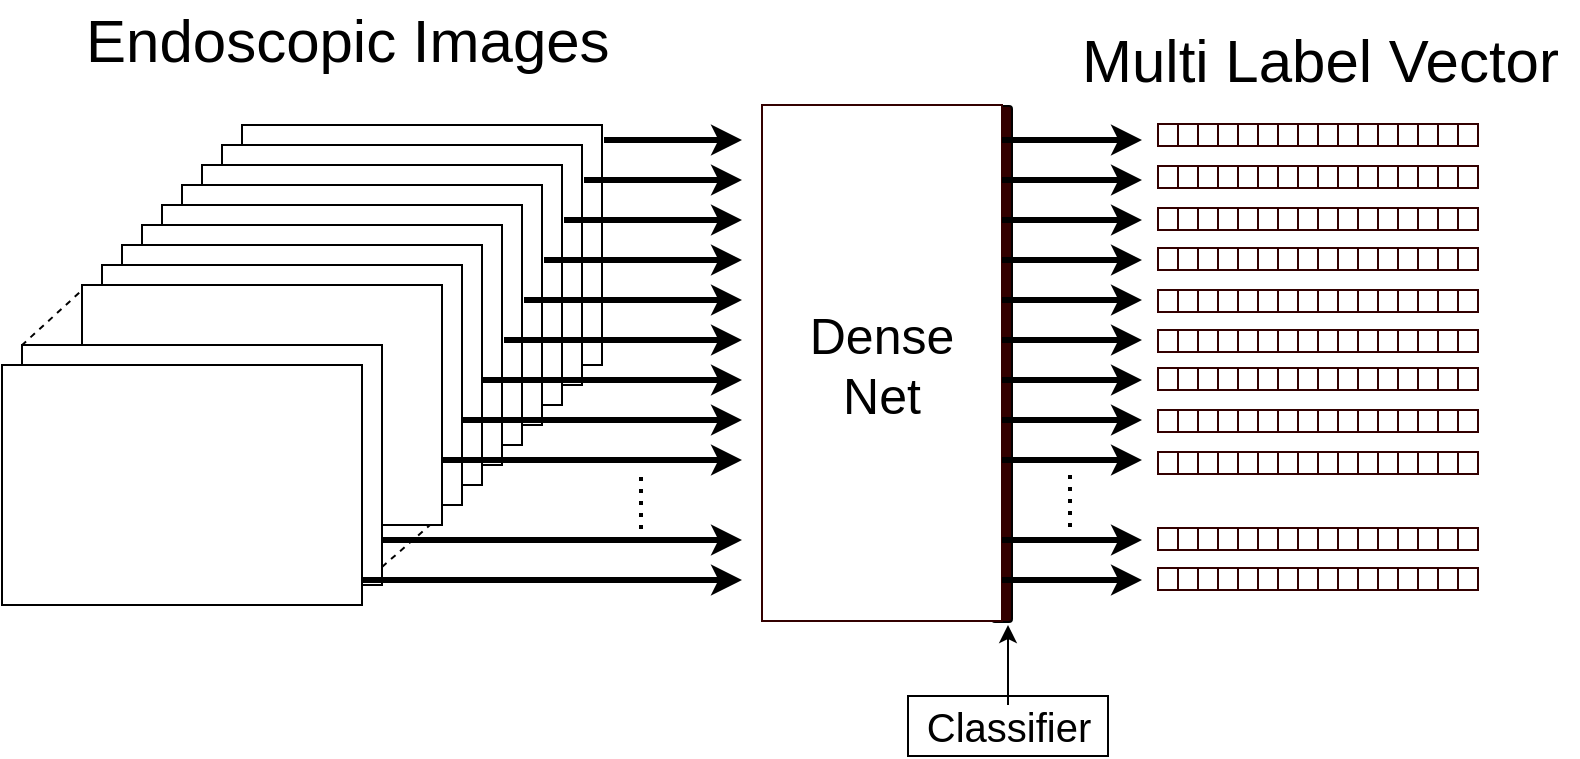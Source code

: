 <mxfile version="12.4.1" type="device" pages="1"><diagram id="z2CQPgokboSDMh4d6PFP" name="Page-1"><mxGraphModel dx="973" dy="1225" grid="1" gridSize="10" guides="1" tooltips="1" connect="1" arrows="1" fold="1" page="1" pageScale="1" pageWidth="827" pageHeight="1169" math="0" shadow="0"><root><mxCell id="0"/><mxCell id="1" parent="0"/><mxCell id="XhvfSutfM1ENtSiAhlLO-3" value="" style="rounded=0;whiteSpace=wrap;html=1;" vertex="1" parent="1"><mxGeometry x="200" y="112.5" width="180" height="120" as="geometry"/></mxCell><mxCell id="XhvfSutfM1ENtSiAhlLO-4" value="" style="rounded=0;whiteSpace=wrap;html=1;" vertex="1" parent="1"><mxGeometry x="190" y="122.5" width="180" height="120" as="geometry"/></mxCell><mxCell id="XhvfSutfM1ENtSiAhlLO-5" value="" style="endArrow=none;dashed=1;html=1;exitX=0.996;exitY=0.003;exitDx=0;exitDy=0;exitPerimeter=0;" edge="1" parent="1" source="XhvfSutfM1ENtSiAhlLO-15"><mxGeometry width="50" height="50" relative="1" as="geometry"><mxPoint x="280" y="315.5" as="sourcePoint"/><mxPoint x="300" y="192.5" as="targetPoint"/></mxGeometry></mxCell><mxCell id="XhvfSutfM1ENtSiAhlLO-6" value="" style="rounded=0;whiteSpace=wrap;html=1;" vertex="1" parent="1"><mxGeometry x="180" y="132.5" width="180" height="120" as="geometry"/></mxCell><mxCell id="XhvfSutfM1ENtSiAhlLO-7" value="" style="rounded=0;whiteSpace=wrap;html=1;" vertex="1" parent="1"><mxGeometry x="170" y="142.5" width="180" height="120" as="geometry"/></mxCell><mxCell id="XhvfSutfM1ENtSiAhlLO-8" value="" style="rounded=0;whiteSpace=wrap;html=1;" vertex="1" parent="1"><mxGeometry x="160" y="152.5" width="180" height="120" as="geometry"/></mxCell><mxCell id="XhvfSutfM1ENtSiAhlLO-9" value="" style="rounded=0;whiteSpace=wrap;html=1;" vertex="1" parent="1"><mxGeometry x="150" y="162.5" width="180" height="120" as="geometry"/></mxCell><mxCell id="XhvfSutfM1ENtSiAhlLO-10" value="" style="rounded=0;whiteSpace=wrap;html=1;" vertex="1" parent="1"><mxGeometry x="140" y="172.5" width="180" height="120" as="geometry"/></mxCell><mxCell id="XhvfSutfM1ENtSiAhlLO-11" value="" style="rounded=0;whiteSpace=wrap;html=1;" vertex="1" parent="1"><mxGeometry x="130" y="182.5" width="180" height="120" as="geometry"/></mxCell><mxCell id="XhvfSutfM1ENtSiAhlLO-12" value="" style="rounded=0;whiteSpace=wrap;html=1;" vertex="1" parent="1"><mxGeometry x="120" y="192.5" width="180" height="120" as="geometry"/></mxCell><mxCell id="XhvfSutfM1ENtSiAhlLO-13" value="" style="endArrow=none;dashed=1;html=1;exitX=0.977;exitY=0.936;exitDx=0;exitDy=0;exitPerimeter=0;" edge="1" parent="1"><mxGeometry width="50" height="50" relative="1" as="geometry"><mxPoint x="270" y="333.5" as="sourcePoint"/><mxPoint x="294" y="312.5" as="targetPoint"/></mxGeometry></mxCell><mxCell id="XhvfSutfM1ENtSiAhlLO-14" value="" style="endArrow=none;dashed=1;html=1;exitX=-0.001;exitY=0.002;exitDx=0;exitDy=0;exitPerimeter=0;entryX=0.002;entryY=0.019;entryDx=0;entryDy=0;entryPerimeter=0;" edge="1" parent="1" source="XhvfSutfM1ENtSiAhlLO-15" target="XhvfSutfM1ENtSiAhlLO-12"><mxGeometry width="50" height="50" relative="1" as="geometry"><mxPoint x="279" y="232.5" as="sourcePoint"/><mxPoint x="310" y="202.5" as="targetPoint"/></mxGeometry></mxCell><mxCell id="XhvfSutfM1ENtSiAhlLO-15" value="" style="rounded=0;whiteSpace=wrap;html=1;" vertex="1" parent="1"><mxGeometry x="90" y="222.5" width="180" height="120" as="geometry"/></mxCell><mxCell id="XhvfSutfM1ENtSiAhlLO-16" value="" style="rounded=0;whiteSpace=wrap;html=1;" vertex="1" parent="1"><mxGeometry x="80" y="232.5" width="180" height="120" as="geometry"/></mxCell><mxCell id="XhvfSutfM1ENtSiAhlLO-17" value="&lt;font style=&quot;font-size: 30px&quot;&gt;Endoscopic Images&lt;/font&gt;" style="text;html=1;resizable=0;points=[];autosize=1;align=left;verticalAlign=top;spacingTop=-4;" vertex="1" parent="1"><mxGeometry x="120" y="50" width="280" height="20" as="geometry"/></mxCell><mxCell id="XhvfSutfM1ENtSiAhlLO-20" value="" style="rounded=1;whiteSpace=wrap;html=1;fillColor=#330000;" vertex="1" parent="1"><mxGeometry x="575" y="103" width="10" height="258" as="geometry"/></mxCell><mxCell id="XhvfSutfM1ENtSiAhlLO-21" value="&lt;font style=&quot;font-size: 20px&quot;&gt;Classifier&lt;/font&gt;" style="text;html=1;align=center;verticalAlign=middle;resizable=0;points=[];;autosize=1;strokeColor=#000000;" vertex="1" parent="1"><mxGeometry x="533" y="398" width="100" height="30" as="geometry"/></mxCell><mxCell id="XhvfSutfM1ENtSiAhlLO-22" value="" style="endArrow=classic;html=1;" edge="1" parent="1"><mxGeometry width="50" height="50" relative="1" as="geometry"><mxPoint x="583" y="402.5" as="sourcePoint"/><mxPoint x="583" y="362.5" as="targetPoint"/></mxGeometry></mxCell><mxCell id="XhvfSutfM1ENtSiAhlLO-23" value="" style="endArrow=classic;html=1;strokeWidth=3;" edge="1" parent="1"><mxGeometry width="50" height="50" relative="1" as="geometry"><mxPoint x="260" y="340" as="sourcePoint"/><mxPoint x="450" y="340" as="targetPoint"/></mxGeometry></mxCell><mxCell id="XhvfSutfM1ENtSiAhlLO-24" value="" style="endArrow=classic;html=1;strokeWidth=3;" edge="1" parent="1"><mxGeometry width="50" height="50" relative="1" as="geometry"><mxPoint x="270" y="320" as="sourcePoint"/><mxPoint x="450" y="320" as="targetPoint"/></mxGeometry></mxCell><mxCell id="XhvfSutfM1ENtSiAhlLO-25" value="" style="endArrow=classic;html=1;strokeWidth=3;" edge="1" parent="1"><mxGeometry width="50" height="50" relative="1" as="geometry"><mxPoint x="300" y="280" as="sourcePoint"/><mxPoint x="450" y="280" as="targetPoint"/></mxGeometry></mxCell><mxCell id="XhvfSutfM1ENtSiAhlLO-26" value="" style="endArrow=classic;html=1;strokeWidth=3;" edge="1" parent="1"><mxGeometry width="50" height="50" relative="1" as="geometry"><mxPoint x="310" y="260" as="sourcePoint"/><mxPoint x="450" y="260" as="targetPoint"/></mxGeometry></mxCell><mxCell id="XhvfSutfM1ENtSiAhlLO-27" value="" style="endArrow=classic;html=1;strokeWidth=3;" edge="1" parent="1"><mxGeometry width="50" height="50" relative="1" as="geometry"><mxPoint x="320" y="240" as="sourcePoint"/><mxPoint x="450" y="240" as="targetPoint"/></mxGeometry></mxCell><mxCell id="XhvfSutfM1ENtSiAhlLO-29" value="" style="endArrow=classic;html=1;strokeWidth=3;" edge="1" parent="1"><mxGeometry width="50" height="50" relative="1" as="geometry"><mxPoint x="331" y="220" as="sourcePoint"/><mxPoint x="450" y="220" as="targetPoint"/></mxGeometry></mxCell><mxCell id="XhvfSutfM1ENtSiAhlLO-31" value="&lt;font style=&quot;font-size: 25px&quot;&gt;Dense&lt;br&gt;Net&lt;/font&gt;" style="rounded=0;whiteSpace=wrap;html=1;strokeColor=#330000;fillColor=#FFFFFF;" vertex="1" parent="1"><mxGeometry x="460" y="102.5" width="120" height="258" as="geometry"/></mxCell><mxCell id="XhvfSutfM1ENtSiAhlLO-32" value="" style="endArrow=classic;html=1;strokeWidth=3;" edge="1" parent="1"><mxGeometry width="50" height="50" relative="1" as="geometry"><mxPoint x="341" y="200" as="sourcePoint"/><mxPoint x="450" y="200" as="targetPoint"/></mxGeometry></mxCell><mxCell id="XhvfSutfM1ENtSiAhlLO-33" value="" style="endArrow=classic;html=1;strokeWidth=3;" edge="1" parent="1"><mxGeometry width="50" height="50" relative="1" as="geometry"><mxPoint x="351" y="180" as="sourcePoint"/><mxPoint x="450" y="180" as="targetPoint"/></mxGeometry></mxCell><mxCell id="XhvfSutfM1ENtSiAhlLO-34" value="" style="endArrow=classic;html=1;strokeWidth=3;" edge="1" parent="1"><mxGeometry width="50" height="50" relative="1" as="geometry"><mxPoint x="361" y="160" as="sourcePoint"/><mxPoint x="450" y="160" as="targetPoint"/></mxGeometry></mxCell><mxCell id="XhvfSutfM1ENtSiAhlLO-37" value="" style="endArrow=classic;html=1;strokeWidth=3;" edge="1" parent="1"><mxGeometry width="50" height="50" relative="1" as="geometry"><mxPoint x="381" y="120" as="sourcePoint"/><mxPoint x="450" y="120" as="targetPoint"/></mxGeometry></mxCell><mxCell id="XhvfSutfM1ENtSiAhlLO-38" value="" style="endArrow=classic;html=1;strokeWidth=3;" edge="1" parent="1"><mxGeometry width="50" height="50" relative="1" as="geometry"><mxPoint x="580" y="120" as="sourcePoint"/><mxPoint x="650" y="120" as="targetPoint"/></mxGeometry></mxCell><mxCell id="XhvfSutfM1ENtSiAhlLO-39" value="" style="endArrow=classic;html=1;strokeWidth=3;" edge="1" parent="1"><mxGeometry width="50" height="50" relative="1" as="geometry"><mxPoint x="580" y="140" as="sourcePoint"/><mxPoint x="650" y="140" as="targetPoint"/></mxGeometry></mxCell><mxCell id="XhvfSutfM1ENtSiAhlLO-40" value="" style="endArrow=classic;html=1;strokeWidth=3;" edge="1" parent="1"><mxGeometry width="50" height="50" relative="1" as="geometry"><mxPoint x="580" y="160" as="sourcePoint"/><mxPoint x="650" y="160" as="targetPoint"/></mxGeometry></mxCell><mxCell id="XhvfSutfM1ENtSiAhlLO-41" value="" style="endArrow=classic;html=1;strokeWidth=3;" edge="1" parent="1"><mxGeometry width="50" height="50" relative="1" as="geometry"><mxPoint x="580" y="180" as="sourcePoint"/><mxPoint x="650" y="180" as="targetPoint"/></mxGeometry></mxCell><mxCell id="XhvfSutfM1ENtSiAhlLO-42" value="" style="endArrow=classic;html=1;strokeWidth=3;" edge="1" parent="1"><mxGeometry width="50" height="50" relative="1" as="geometry"><mxPoint x="580" y="200" as="sourcePoint"/><mxPoint x="650" y="200" as="targetPoint"/></mxGeometry></mxCell><mxCell id="XhvfSutfM1ENtSiAhlLO-43" value="" style="endArrow=classic;html=1;strokeWidth=3;" edge="1" parent="1"><mxGeometry width="50" height="50" relative="1" as="geometry"><mxPoint x="580" y="220" as="sourcePoint"/><mxPoint x="650" y="220" as="targetPoint"/></mxGeometry></mxCell><mxCell id="XhvfSutfM1ENtSiAhlLO-45" value="" style="endArrow=classic;html=1;strokeWidth=3;" edge="1" parent="1"><mxGeometry width="50" height="50" relative="1" as="geometry"><mxPoint x="580" y="240" as="sourcePoint"/><mxPoint x="650" y="240" as="targetPoint"/></mxGeometry></mxCell><mxCell id="XhvfSutfM1ENtSiAhlLO-46" value="" style="endArrow=classic;html=1;strokeWidth=3;" edge="1" parent="1"><mxGeometry width="50" height="50" relative="1" as="geometry"><mxPoint x="580" y="260" as="sourcePoint"/><mxPoint x="650" y="260" as="targetPoint"/></mxGeometry></mxCell><mxCell id="XhvfSutfM1ENtSiAhlLO-47" value="" style="endArrow=classic;html=1;strokeWidth=3;" edge="1" parent="1"><mxGeometry width="50" height="50" relative="1" as="geometry"><mxPoint x="580" y="280" as="sourcePoint"/><mxPoint x="650" y="280" as="targetPoint"/></mxGeometry></mxCell><mxCell id="XhvfSutfM1ENtSiAhlLO-48" value="" style="endArrow=classic;html=1;strokeWidth=3;" edge="1" parent="1"><mxGeometry width="50" height="50" relative="1" as="geometry"><mxPoint x="580" y="320" as="sourcePoint"/><mxPoint x="650" y="320" as="targetPoint"/></mxGeometry></mxCell><mxCell id="XhvfSutfM1ENtSiAhlLO-49" value="" style="endArrow=classic;html=1;strokeWidth=3;" edge="1" parent="1"><mxGeometry width="50" height="50" relative="1" as="geometry"><mxPoint x="580" y="340" as="sourcePoint"/><mxPoint x="650" y="340" as="targetPoint"/></mxGeometry></mxCell><mxCell id="XhvfSutfM1ENtSiAhlLO-64" value="" style="endArrow=classic;html=1;strokeWidth=3;" edge="1" parent="1"><mxGeometry width="50" height="50" relative="1" as="geometry"><mxPoint x="371" y="140" as="sourcePoint"/><mxPoint x="450" y="140" as="targetPoint"/></mxGeometry></mxCell><mxCell id="XhvfSutfM1ENtSiAhlLO-65" value="" style="endArrow=none;dashed=1;html=1;strokeWidth=2;dashPattern=1 2;" edge="1" parent="1"><mxGeometry width="50" height="50" relative="1" as="geometry"><mxPoint x="399.5" y="314.5" as="sourcePoint"/><mxPoint x="399.5" y="284.5" as="targetPoint"/></mxGeometry></mxCell><mxCell id="XhvfSutfM1ENtSiAhlLO-66" value="" style="endArrow=none;dashed=1;html=1;strokeWidth=2;dashPattern=1 2;" edge="1" parent="1"><mxGeometry width="50" height="50" relative="1" as="geometry"><mxPoint x="614" y="313.5" as="sourcePoint"/><mxPoint x="614" y="283.5" as="targetPoint"/></mxGeometry></mxCell><mxCell id="XhvfSutfM1ENtSiAhlLO-87" value="" style="rounded=0;whiteSpace=wrap;html=1;strokeColor=#330000;fillColor=#FFFFFF;" vertex="1" parent="1"><mxGeometry x="658" y="112" width="10" height="11" as="geometry"/></mxCell><mxCell id="XhvfSutfM1ENtSiAhlLO-88" value="" style="rounded=0;whiteSpace=wrap;html=1;strokeColor=#330000;fillColor=#FFFFFF;" vertex="1" parent="1"><mxGeometry x="668" y="112" width="10" height="11" as="geometry"/></mxCell><mxCell id="XhvfSutfM1ENtSiAhlLO-89" value="" style="rounded=0;whiteSpace=wrap;html=1;strokeColor=#330000;fillColor=#FFFFFF;" vertex="1" parent="1"><mxGeometry x="678" y="112" width="10" height="11" as="geometry"/></mxCell><mxCell id="XhvfSutfM1ENtSiAhlLO-90" value="" style="rounded=0;whiteSpace=wrap;html=1;strokeColor=#330000;fillColor=#FFFFFF;" vertex="1" parent="1"><mxGeometry x="688" y="112" width="10" height="11" as="geometry"/></mxCell><mxCell id="XhvfSutfM1ENtSiAhlLO-91" value="" style="rounded=0;whiteSpace=wrap;html=1;strokeColor=#330000;fillColor=#FFFFFF;" vertex="1" parent="1"><mxGeometry x="698" y="112" width="10" height="11" as="geometry"/></mxCell><mxCell id="XhvfSutfM1ENtSiAhlLO-92" value="" style="rounded=0;whiteSpace=wrap;html=1;strokeColor=#330000;fillColor=#FFFFFF;" vertex="1" parent="1"><mxGeometry x="708" y="112" width="10" height="11" as="geometry"/></mxCell><mxCell id="XhvfSutfM1ENtSiAhlLO-93" value="" style="rounded=0;whiteSpace=wrap;html=1;strokeColor=#330000;fillColor=#FFFFFF;" vertex="1" parent="1"><mxGeometry x="718" y="112" width="10" height="11" as="geometry"/></mxCell><mxCell id="XhvfSutfM1ENtSiAhlLO-94" value="" style="rounded=0;whiteSpace=wrap;html=1;strokeColor=#330000;fillColor=#FFFFFF;" vertex="1" parent="1"><mxGeometry x="728" y="112" width="10" height="11" as="geometry"/></mxCell><mxCell id="XhvfSutfM1ENtSiAhlLO-95" value="" style="rounded=0;whiteSpace=wrap;html=1;strokeColor=#330000;fillColor=#FFFFFF;" vertex="1" parent="1"><mxGeometry x="738" y="112" width="10" height="11" as="geometry"/></mxCell><mxCell id="XhvfSutfM1ENtSiAhlLO-96" value="" style="rounded=0;whiteSpace=wrap;html=1;strokeColor=#330000;fillColor=#FFFFFF;" vertex="1" parent="1"><mxGeometry x="748" y="112" width="10" height="11" as="geometry"/></mxCell><mxCell id="XhvfSutfM1ENtSiAhlLO-97" value="" style="rounded=0;whiteSpace=wrap;html=1;strokeColor=#330000;fillColor=#FFFFFF;" vertex="1" parent="1"><mxGeometry x="758" y="112" width="10" height="11" as="geometry"/></mxCell><mxCell id="XhvfSutfM1ENtSiAhlLO-98" value="" style="rounded=0;whiteSpace=wrap;html=1;strokeColor=#330000;fillColor=#FFFFFF;" vertex="1" parent="1"><mxGeometry x="768" y="112" width="10" height="11" as="geometry"/></mxCell><mxCell id="XhvfSutfM1ENtSiAhlLO-99" value="" style="rounded=0;whiteSpace=wrap;html=1;strokeColor=#330000;fillColor=#FFFFFF;" vertex="1" parent="1"><mxGeometry x="778" y="112" width="10" height="11" as="geometry"/></mxCell><mxCell id="XhvfSutfM1ENtSiAhlLO-100" value="" style="rounded=0;whiteSpace=wrap;html=1;strokeColor=#330000;fillColor=#FFFFFF;" vertex="1" parent="1"><mxGeometry x="788" y="112" width="10" height="11" as="geometry"/></mxCell><mxCell id="XhvfSutfM1ENtSiAhlLO-101" value="" style="rounded=0;whiteSpace=wrap;html=1;strokeColor=#330000;fillColor=#FFFFFF;" vertex="1" parent="1"><mxGeometry x="798" y="112" width="10" height="11" as="geometry"/></mxCell><mxCell id="XhvfSutfM1ENtSiAhlLO-102" value="" style="rounded=0;whiteSpace=wrap;html=1;strokeColor=#330000;fillColor=#FFFFFF;" vertex="1" parent="1"><mxGeometry x="808" y="112" width="10" height="11" as="geometry"/></mxCell><mxCell id="XhvfSutfM1ENtSiAhlLO-103" value="" style="rounded=0;whiteSpace=wrap;html=1;strokeColor=#330000;fillColor=#FFFFFF;" vertex="1" parent="1"><mxGeometry x="658" y="133" width="10" height="11" as="geometry"/></mxCell><mxCell id="XhvfSutfM1ENtSiAhlLO-104" value="" style="rounded=0;whiteSpace=wrap;html=1;strokeColor=#330000;fillColor=#FFFFFF;" vertex="1" parent="1"><mxGeometry x="668" y="133" width="10" height="11" as="geometry"/></mxCell><mxCell id="XhvfSutfM1ENtSiAhlLO-105" value="" style="rounded=0;whiteSpace=wrap;html=1;strokeColor=#330000;fillColor=#FFFFFF;" vertex="1" parent="1"><mxGeometry x="678" y="133" width="10" height="11" as="geometry"/></mxCell><mxCell id="XhvfSutfM1ENtSiAhlLO-106" value="" style="rounded=0;whiteSpace=wrap;html=1;strokeColor=#330000;fillColor=#FFFFFF;" vertex="1" parent="1"><mxGeometry x="688" y="133" width="10" height="11" as="geometry"/></mxCell><mxCell id="XhvfSutfM1ENtSiAhlLO-107" value="" style="rounded=0;whiteSpace=wrap;html=1;strokeColor=#330000;fillColor=#FFFFFF;" vertex="1" parent="1"><mxGeometry x="698" y="133" width="10" height="11" as="geometry"/></mxCell><mxCell id="XhvfSutfM1ENtSiAhlLO-108" value="" style="rounded=0;whiteSpace=wrap;html=1;strokeColor=#330000;fillColor=#FFFFFF;" vertex="1" parent="1"><mxGeometry x="708" y="133" width="10" height="11" as="geometry"/></mxCell><mxCell id="XhvfSutfM1ENtSiAhlLO-109" value="" style="rounded=0;whiteSpace=wrap;html=1;strokeColor=#330000;fillColor=#FFFFFF;" vertex="1" parent="1"><mxGeometry x="718" y="133" width="10" height="11" as="geometry"/></mxCell><mxCell id="XhvfSutfM1ENtSiAhlLO-110" value="" style="rounded=0;whiteSpace=wrap;html=1;strokeColor=#330000;fillColor=#FFFFFF;" vertex="1" parent="1"><mxGeometry x="728" y="133" width="10" height="11" as="geometry"/></mxCell><mxCell id="XhvfSutfM1ENtSiAhlLO-111" value="" style="rounded=0;whiteSpace=wrap;html=1;strokeColor=#330000;fillColor=#FFFFFF;" vertex="1" parent="1"><mxGeometry x="738" y="133" width="10" height="11" as="geometry"/></mxCell><mxCell id="XhvfSutfM1ENtSiAhlLO-112" value="" style="rounded=0;whiteSpace=wrap;html=1;strokeColor=#330000;fillColor=#FFFFFF;" vertex="1" parent="1"><mxGeometry x="748" y="133" width="10" height="11" as="geometry"/></mxCell><mxCell id="XhvfSutfM1ENtSiAhlLO-113" value="" style="rounded=0;whiteSpace=wrap;html=1;strokeColor=#330000;fillColor=#FFFFFF;" vertex="1" parent="1"><mxGeometry x="758" y="133" width="10" height="11" as="geometry"/></mxCell><mxCell id="XhvfSutfM1ENtSiAhlLO-114" value="" style="rounded=0;whiteSpace=wrap;html=1;strokeColor=#330000;fillColor=#FFFFFF;" vertex="1" parent="1"><mxGeometry x="768" y="133" width="10" height="11" as="geometry"/></mxCell><mxCell id="XhvfSutfM1ENtSiAhlLO-115" value="" style="rounded=0;whiteSpace=wrap;html=1;strokeColor=#330000;fillColor=#FFFFFF;" vertex="1" parent="1"><mxGeometry x="778" y="133" width="10" height="11" as="geometry"/></mxCell><mxCell id="XhvfSutfM1ENtSiAhlLO-116" value="" style="rounded=0;whiteSpace=wrap;html=1;strokeColor=#330000;fillColor=#FFFFFF;" vertex="1" parent="1"><mxGeometry x="788" y="133" width="10" height="11" as="geometry"/></mxCell><mxCell id="XhvfSutfM1ENtSiAhlLO-117" value="" style="rounded=0;whiteSpace=wrap;html=1;strokeColor=#330000;fillColor=#FFFFFF;" vertex="1" parent="1"><mxGeometry x="798" y="133" width="10" height="11" as="geometry"/></mxCell><mxCell id="XhvfSutfM1ENtSiAhlLO-118" value="" style="rounded=0;whiteSpace=wrap;html=1;strokeColor=#330000;fillColor=#FFFFFF;" vertex="1" parent="1"><mxGeometry x="808" y="133" width="10" height="11" as="geometry"/></mxCell><mxCell id="XhvfSutfM1ENtSiAhlLO-119" value="" style="rounded=0;whiteSpace=wrap;html=1;strokeColor=#330000;fillColor=#FFFFFF;" vertex="1" parent="1"><mxGeometry x="658" y="154" width="10" height="11" as="geometry"/></mxCell><mxCell id="XhvfSutfM1ENtSiAhlLO-120" value="" style="rounded=0;whiteSpace=wrap;html=1;strokeColor=#330000;fillColor=#FFFFFF;" vertex="1" parent="1"><mxGeometry x="668" y="154" width="10" height="11" as="geometry"/></mxCell><mxCell id="XhvfSutfM1ENtSiAhlLO-121" value="" style="rounded=0;whiteSpace=wrap;html=1;strokeColor=#330000;fillColor=#FFFFFF;" vertex="1" parent="1"><mxGeometry x="678" y="154" width="10" height="11" as="geometry"/></mxCell><mxCell id="XhvfSutfM1ENtSiAhlLO-122" value="" style="rounded=0;whiteSpace=wrap;html=1;strokeColor=#330000;fillColor=#FFFFFF;" vertex="1" parent="1"><mxGeometry x="688" y="154" width="10" height="11" as="geometry"/></mxCell><mxCell id="XhvfSutfM1ENtSiAhlLO-123" value="" style="rounded=0;whiteSpace=wrap;html=1;strokeColor=#330000;fillColor=#FFFFFF;" vertex="1" parent="1"><mxGeometry x="698" y="154" width="10" height="11" as="geometry"/></mxCell><mxCell id="XhvfSutfM1ENtSiAhlLO-124" value="" style="rounded=0;whiteSpace=wrap;html=1;strokeColor=#330000;fillColor=#FFFFFF;" vertex="1" parent="1"><mxGeometry x="708" y="154" width="10" height="11" as="geometry"/></mxCell><mxCell id="XhvfSutfM1ENtSiAhlLO-125" value="" style="rounded=0;whiteSpace=wrap;html=1;strokeColor=#330000;fillColor=#FFFFFF;" vertex="1" parent="1"><mxGeometry x="718" y="154" width="10" height="11" as="geometry"/></mxCell><mxCell id="XhvfSutfM1ENtSiAhlLO-126" value="" style="rounded=0;whiteSpace=wrap;html=1;strokeColor=#330000;fillColor=#FFFFFF;" vertex="1" parent="1"><mxGeometry x="728" y="154" width="10" height="11" as="geometry"/></mxCell><mxCell id="XhvfSutfM1ENtSiAhlLO-127" value="" style="rounded=0;whiteSpace=wrap;html=1;strokeColor=#330000;fillColor=#FFFFFF;" vertex="1" parent="1"><mxGeometry x="738" y="154" width="10" height="11" as="geometry"/></mxCell><mxCell id="XhvfSutfM1ENtSiAhlLO-128" value="" style="rounded=0;whiteSpace=wrap;html=1;strokeColor=#330000;fillColor=#FFFFFF;" vertex="1" parent="1"><mxGeometry x="748" y="154" width="10" height="11" as="geometry"/></mxCell><mxCell id="XhvfSutfM1ENtSiAhlLO-129" value="" style="rounded=0;whiteSpace=wrap;html=1;strokeColor=#330000;fillColor=#FFFFFF;" vertex="1" parent="1"><mxGeometry x="758" y="154" width="10" height="11" as="geometry"/></mxCell><mxCell id="XhvfSutfM1ENtSiAhlLO-130" value="" style="rounded=0;whiteSpace=wrap;html=1;strokeColor=#330000;fillColor=#FFFFFF;" vertex="1" parent="1"><mxGeometry x="768" y="154" width="10" height="11" as="geometry"/></mxCell><mxCell id="XhvfSutfM1ENtSiAhlLO-131" value="" style="rounded=0;whiteSpace=wrap;html=1;strokeColor=#330000;fillColor=#FFFFFF;" vertex="1" parent="1"><mxGeometry x="778" y="154" width="10" height="11" as="geometry"/></mxCell><mxCell id="XhvfSutfM1ENtSiAhlLO-132" value="" style="rounded=0;whiteSpace=wrap;html=1;strokeColor=#330000;fillColor=#FFFFFF;" vertex="1" parent="1"><mxGeometry x="788" y="154" width="10" height="11" as="geometry"/></mxCell><mxCell id="XhvfSutfM1ENtSiAhlLO-133" value="" style="rounded=0;whiteSpace=wrap;html=1;strokeColor=#330000;fillColor=#FFFFFF;" vertex="1" parent="1"><mxGeometry x="798" y="154" width="10" height="11" as="geometry"/></mxCell><mxCell id="XhvfSutfM1ENtSiAhlLO-134" value="" style="rounded=0;whiteSpace=wrap;html=1;strokeColor=#330000;fillColor=#FFFFFF;" vertex="1" parent="1"><mxGeometry x="808" y="154" width="10" height="11" as="geometry"/></mxCell><mxCell id="XhvfSutfM1ENtSiAhlLO-135" value="" style="rounded=0;whiteSpace=wrap;html=1;strokeColor=#330000;fillColor=#FFFFFF;" vertex="1" parent="1"><mxGeometry x="658" y="174" width="10" height="11" as="geometry"/></mxCell><mxCell id="XhvfSutfM1ENtSiAhlLO-136" value="" style="rounded=0;whiteSpace=wrap;html=1;strokeColor=#330000;fillColor=#FFFFFF;" vertex="1" parent="1"><mxGeometry x="668" y="174" width="10" height="11" as="geometry"/></mxCell><mxCell id="XhvfSutfM1ENtSiAhlLO-137" value="" style="rounded=0;whiteSpace=wrap;html=1;strokeColor=#330000;fillColor=#FFFFFF;" vertex="1" parent="1"><mxGeometry x="678" y="174" width="10" height="11" as="geometry"/></mxCell><mxCell id="XhvfSutfM1ENtSiAhlLO-138" value="" style="rounded=0;whiteSpace=wrap;html=1;strokeColor=#330000;fillColor=#FFFFFF;" vertex="1" parent="1"><mxGeometry x="688" y="174" width="10" height="11" as="geometry"/></mxCell><mxCell id="XhvfSutfM1ENtSiAhlLO-139" value="" style="rounded=0;whiteSpace=wrap;html=1;strokeColor=#330000;fillColor=#FFFFFF;" vertex="1" parent="1"><mxGeometry x="698" y="174" width="10" height="11" as="geometry"/></mxCell><mxCell id="XhvfSutfM1ENtSiAhlLO-140" value="" style="rounded=0;whiteSpace=wrap;html=1;strokeColor=#330000;fillColor=#FFFFFF;" vertex="1" parent="1"><mxGeometry x="708" y="174" width="10" height="11" as="geometry"/></mxCell><mxCell id="XhvfSutfM1ENtSiAhlLO-141" value="" style="rounded=0;whiteSpace=wrap;html=1;strokeColor=#330000;fillColor=#FFFFFF;" vertex="1" parent="1"><mxGeometry x="718" y="174" width="10" height="11" as="geometry"/></mxCell><mxCell id="XhvfSutfM1ENtSiAhlLO-142" value="" style="rounded=0;whiteSpace=wrap;html=1;strokeColor=#330000;fillColor=#FFFFFF;" vertex="1" parent="1"><mxGeometry x="728" y="174" width="10" height="11" as="geometry"/></mxCell><mxCell id="XhvfSutfM1ENtSiAhlLO-143" value="" style="rounded=0;whiteSpace=wrap;html=1;strokeColor=#330000;fillColor=#FFFFFF;" vertex="1" parent="1"><mxGeometry x="738" y="174" width="10" height="11" as="geometry"/></mxCell><mxCell id="XhvfSutfM1ENtSiAhlLO-144" value="" style="rounded=0;whiteSpace=wrap;html=1;strokeColor=#330000;fillColor=#FFFFFF;" vertex="1" parent="1"><mxGeometry x="748" y="174" width="10" height="11" as="geometry"/></mxCell><mxCell id="XhvfSutfM1ENtSiAhlLO-145" value="" style="rounded=0;whiteSpace=wrap;html=1;strokeColor=#330000;fillColor=#FFFFFF;" vertex="1" parent="1"><mxGeometry x="758" y="174" width="10" height="11" as="geometry"/></mxCell><mxCell id="XhvfSutfM1ENtSiAhlLO-146" value="" style="rounded=0;whiteSpace=wrap;html=1;strokeColor=#330000;fillColor=#FFFFFF;" vertex="1" parent="1"><mxGeometry x="768" y="174" width="10" height="11" as="geometry"/></mxCell><mxCell id="XhvfSutfM1ENtSiAhlLO-147" value="" style="rounded=0;whiteSpace=wrap;html=1;strokeColor=#330000;fillColor=#FFFFFF;" vertex="1" parent="1"><mxGeometry x="778" y="174" width="10" height="11" as="geometry"/></mxCell><mxCell id="XhvfSutfM1ENtSiAhlLO-148" value="" style="rounded=0;whiteSpace=wrap;html=1;strokeColor=#330000;fillColor=#FFFFFF;" vertex="1" parent="1"><mxGeometry x="788" y="174" width="10" height="11" as="geometry"/></mxCell><mxCell id="XhvfSutfM1ENtSiAhlLO-149" value="" style="rounded=0;whiteSpace=wrap;html=1;strokeColor=#330000;fillColor=#FFFFFF;" vertex="1" parent="1"><mxGeometry x="798" y="174" width="10" height="11" as="geometry"/></mxCell><mxCell id="XhvfSutfM1ENtSiAhlLO-150" value="" style="rounded=0;whiteSpace=wrap;html=1;strokeColor=#330000;fillColor=#FFFFFF;" vertex="1" parent="1"><mxGeometry x="808" y="174" width="10" height="11" as="geometry"/></mxCell><mxCell id="XhvfSutfM1ENtSiAhlLO-151" value="" style="rounded=0;whiteSpace=wrap;html=1;strokeColor=#330000;fillColor=#FFFFFF;" vertex="1" parent="1"><mxGeometry x="658" y="195" width="10" height="11" as="geometry"/></mxCell><mxCell id="XhvfSutfM1ENtSiAhlLO-152" value="" style="rounded=0;whiteSpace=wrap;html=1;strokeColor=#330000;fillColor=#FFFFFF;" vertex="1" parent="1"><mxGeometry x="668" y="195" width="10" height="11" as="geometry"/></mxCell><mxCell id="XhvfSutfM1ENtSiAhlLO-153" value="" style="rounded=0;whiteSpace=wrap;html=1;strokeColor=#330000;fillColor=#FFFFFF;" vertex="1" parent="1"><mxGeometry x="678" y="195" width="10" height="11" as="geometry"/></mxCell><mxCell id="XhvfSutfM1ENtSiAhlLO-154" value="" style="rounded=0;whiteSpace=wrap;html=1;strokeColor=#330000;fillColor=#FFFFFF;" vertex="1" parent="1"><mxGeometry x="688" y="195" width="10" height="11" as="geometry"/></mxCell><mxCell id="XhvfSutfM1ENtSiAhlLO-155" value="" style="rounded=0;whiteSpace=wrap;html=1;strokeColor=#330000;fillColor=#FFFFFF;" vertex="1" parent="1"><mxGeometry x="698" y="195" width="10" height="11" as="geometry"/></mxCell><mxCell id="XhvfSutfM1ENtSiAhlLO-156" value="" style="rounded=0;whiteSpace=wrap;html=1;strokeColor=#330000;fillColor=#FFFFFF;" vertex="1" parent="1"><mxGeometry x="708" y="195" width="10" height="11" as="geometry"/></mxCell><mxCell id="XhvfSutfM1ENtSiAhlLO-157" value="" style="rounded=0;whiteSpace=wrap;html=1;strokeColor=#330000;fillColor=#FFFFFF;" vertex="1" parent="1"><mxGeometry x="718" y="195" width="10" height="11" as="geometry"/></mxCell><mxCell id="XhvfSutfM1ENtSiAhlLO-158" value="" style="rounded=0;whiteSpace=wrap;html=1;strokeColor=#330000;fillColor=#FFFFFF;" vertex="1" parent="1"><mxGeometry x="728" y="195" width="10" height="11" as="geometry"/></mxCell><mxCell id="XhvfSutfM1ENtSiAhlLO-159" value="" style="rounded=0;whiteSpace=wrap;html=1;strokeColor=#330000;fillColor=#FFFFFF;" vertex="1" parent="1"><mxGeometry x="738" y="195" width="10" height="11" as="geometry"/></mxCell><mxCell id="XhvfSutfM1ENtSiAhlLO-160" value="" style="rounded=0;whiteSpace=wrap;html=1;strokeColor=#330000;fillColor=#FFFFFF;" vertex="1" parent="1"><mxGeometry x="748" y="195" width="10" height="11" as="geometry"/></mxCell><mxCell id="XhvfSutfM1ENtSiAhlLO-161" value="" style="rounded=0;whiteSpace=wrap;html=1;strokeColor=#330000;fillColor=#FFFFFF;" vertex="1" parent="1"><mxGeometry x="758" y="195" width="10" height="11" as="geometry"/></mxCell><mxCell id="XhvfSutfM1ENtSiAhlLO-162" value="" style="rounded=0;whiteSpace=wrap;html=1;strokeColor=#330000;fillColor=#FFFFFF;" vertex="1" parent="1"><mxGeometry x="768" y="195" width="10" height="11" as="geometry"/></mxCell><mxCell id="XhvfSutfM1ENtSiAhlLO-163" value="" style="rounded=0;whiteSpace=wrap;html=1;strokeColor=#330000;fillColor=#FFFFFF;" vertex="1" parent="1"><mxGeometry x="778" y="195" width="10" height="11" as="geometry"/></mxCell><mxCell id="XhvfSutfM1ENtSiAhlLO-164" value="" style="rounded=0;whiteSpace=wrap;html=1;strokeColor=#330000;fillColor=#FFFFFF;" vertex="1" parent="1"><mxGeometry x="788" y="195" width="10" height="11" as="geometry"/></mxCell><mxCell id="XhvfSutfM1ENtSiAhlLO-165" value="" style="rounded=0;whiteSpace=wrap;html=1;strokeColor=#330000;fillColor=#FFFFFF;" vertex="1" parent="1"><mxGeometry x="798" y="195" width="10" height="11" as="geometry"/></mxCell><mxCell id="XhvfSutfM1ENtSiAhlLO-166" value="" style="rounded=0;whiteSpace=wrap;html=1;strokeColor=#330000;fillColor=#FFFFFF;" vertex="1" parent="1"><mxGeometry x="808" y="195" width="10" height="11" as="geometry"/></mxCell><mxCell id="XhvfSutfM1ENtSiAhlLO-167" value="" style="rounded=0;whiteSpace=wrap;html=1;strokeColor=#330000;fillColor=#FFFFFF;" vertex="1" parent="1"><mxGeometry x="658" y="215" width="10" height="11" as="geometry"/></mxCell><mxCell id="XhvfSutfM1ENtSiAhlLO-168" value="" style="rounded=0;whiteSpace=wrap;html=1;strokeColor=#330000;fillColor=#FFFFFF;" vertex="1" parent="1"><mxGeometry x="668" y="215" width="10" height="11" as="geometry"/></mxCell><mxCell id="XhvfSutfM1ENtSiAhlLO-169" value="" style="rounded=0;whiteSpace=wrap;html=1;strokeColor=#330000;fillColor=#FFFFFF;" vertex="1" parent="1"><mxGeometry x="678" y="215" width="10" height="11" as="geometry"/></mxCell><mxCell id="XhvfSutfM1ENtSiAhlLO-170" value="" style="rounded=0;whiteSpace=wrap;html=1;strokeColor=#330000;fillColor=#FFFFFF;" vertex="1" parent="1"><mxGeometry x="688" y="215" width="10" height="11" as="geometry"/></mxCell><mxCell id="XhvfSutfM1ENtSiAhlLO-171" value="" style="rounded=0;whiteSpace=wrap;html=1;strokeColor=#330000;fillColor=#FFFFFF;" vertex="1" parent="1"><mxGeometry x="698" y="215" width="10" height="11" as="geometry"/></mxCell><mxCell id="XhvfSutfM1ENtSiAhlLO-172" value="" style="rounded=0;whiteSpace=wrap;html=1;strokeColor=#330000;fillColor=#FFFFFF;" vertex="1" parent="1"><mxGeometry x="708" y="215" width="10" height="11" as="geometry"/></mxCell><mxCell id="XhvfSutfM1ENtSiAhlLO-173" value="" style="rounded=0;whiteSpace=wrap;html=1;strokeColor=#330000;fillColor=#FFFFFF;" vertex="1" parent="1"><mxGeometry x="718" y="215" width="10" height="11" as="geometry"/></mxCell><mxCell id="XhvfSutfM1ENtSiAhlLO-174" value="" style="rounded=0;whiteSpace=wrap;html=1;strokeColor=#330000;fillColor=#FFFFFF;" vertex="1" parent="1"><mxGeometry x="728" y="215" width="10" height="11" as="geometry"/></mxCell><mxCell id="XhvfSutfM1ENtSiAhlLO-175" value="" style="rounded=0;whiteSpace=wrap;html=1;strokeColor=#330000;fillColor=#FFFFFF;" vertex="1" parent="1"><mxGeometry x="738" y="215" width="10" height="11" as="geometry"/></mxCell><mxCell id="XhvfSutfM1ENtSiAhlLO-176" value="" style="rounded=0;whiteSpace=wrap;html=1;strokeColor=#330000;fillColor=#FFFFFF;" vertex="1" parent="1"><mxGeometry x="748" y="215" width="10" height="11" as="geometry"/></mxCell><mxCell id="XhvfSutfM1ENtSiAhlLO-177" value="" style="rounded=0;whiteSpace=wrap;html=1;strokeColor=#330000;fillColor=#FFFFFF;" vertex="1" parent="1"><mxGeometry x="758" y="215" width="10" height="11" as="geometry"/></mxCell><mxCell id="XhvfSutfM1ENtSiAhlLO-178" value="" style="rounded=0;whiteSpace=wrap;html=1;strokeColor=#330000;fillColor=#FFFFFF;" vertex="1" parent="1"><mxGeometry x="768" y="215" width="10" height="11" as="geometry"/></mxCell><mxCell id="XhvfSutfM1ENtSiAhlLO-179" value="" style="rounded=0;whiteSpace=wrap;html=1;strokeColor=#330000;fillColor=#FFFFFF;" vertex="1" parent="1"><mxGeometry x="778" y="215" width="10" height="11" as="geometry"/></mxCell><mxCell id="XhvfSutfM1ENtSiAhlLO-180" value="" style="rounded=0;whiteSpace=wrap;html=1;strokeColor=#330000;fillColor=#FFFFFF;" vertex="1" parent="1"><mxGeometry x="788" y="215" width="10" height="11" as="geometry"/></mxCell><mxCell id="XhvfSutfM1ENtSiAhlLO-181" value="" style="rounded=0;whiteSpace=wrap;html=1;strokeColor=#330000;fillColor=#FFFFFF;" vertex="1" parent="1"><mxGeometry x="798" y="215" width="10" height="11" as="geometry"/></mxCell><mxCell id="XhvfSutfM1ENtSiAhlLO-182" value="" style="rounded=0;whiteSpace=wrap;html=1;strokeColor=#330000;fillColor=#FFFFFF;" vertex="1" parent="1"><mxGeometry x="808" y="215" width="10" height="11" as="geometry"/></mxCell><mxCell id="XhvfSutfM1ENtSiAhlLO-183" value="" style="rounded=0;whiteSpace=wrap;html=1;strokeColor=#330000;fillColor=#FFFFFF;" vertex="1" parent="1"><mxGeometry x="658" y="234" width="10" height="11" as="geometry"/></mxCell><mxCell id="XhvfSutfM1ENtSiAhlLO-184" value="" style="rounded=0;whiteSpace=wrap;html=1;strokeColor=#330000;fillColor=#FFFFFF;" vertex="1" parent="1"><mxGeometry x="668" y="234" width="10" height="11" as="geometry"/></mxCell><mxCell id="XhvfSutfM1ENtSiAhlLO-185" value="" style="rounded=0;whiteSpace=wrap;html=1;strokeColor=#330000;fillColor=#FFFFFF;" vertex="1" parent="1"><mxGeometry x="678" y="234" width="10" height="11" as="geometry"/></mxCell><mxCell id="XhvfSutfM1ENtSiAhlLO-186" value="" style="rounded=0;whiteSpace=wrap;html=1;strokeColor=#330000;fillColor=#FFFFFF;" vertex="1" parent="1"><mxGeometry x="688" y="234" width="10" height="11" as="geometry"/></mxCell><mxCell id="XhvfSutfM1ENtSiAhlLO-187" value="" style="rounded=0;whiteSpace=wrap;html=1;strokeColor=#330000;fillColor=#FFFFFF;" vertex="1" parent="1"><mxGeometry x="698" y="234" width="10" height="11" as="geometry"/></mxCell><mxCell id="XhvfSutfM1ENtSiAhlLO-188" value="" style="rounded=0;whiteSpace=wrap;html=1;strokeColor=#330000;fillColor=#FFFFFF;" vertex="1" parent="1"><mxGeometry x="708" y="234" width="10" height="11" as="geometry"/></mxCell><mxCell id="XhvfSutfM1ENtSiAhlLO-189" value="" style="rounded=0;whiteSpace=wrap;html=1;strokeColor=#330000;fillColor=#FFFFFF;" vertex="1" parent="1"><mxGeometry x="718" y="234" width="10" height="11" as="geometry"/></mxCell><mxCell id="XhvfSutfM1ENtSiAhlLO-190" value="" style="rounded=0;whiteSpace=wrap;html=1;strokeColor=#330000;fillColor=#FFFFFF;" vertex="1" parent="1"><mxGeometry x="728" y="234" width="10" height="11" as="geometry"/></mxCell><mxCell id="XhvfSutfM1ENtSiAhlLO-191" value="" style="rounded=0;whiteSpace=wrap;html=1;strokeColor=#330000;fillColor=#FFFFFF;" vertex="1" parent="1"><mxGeometry x="738" y="234" width="10" height="11" as="geometry"/></mxCell><mxCell id="XhvfSutfM1ENtSiAhlLO-192" value="" style="rounded=0;whiteSpace=wrap;html=1;strokeColor=#330000;fillColor=#FFFFFF;" vertex="1" parent="1"><mxGeometry x="748" y="234" width="10" height="11" as="geometry"/></mxCell><mxCell id="XhvfSutfM1ENtSiAhlLO-193" value="" style="rounded=0;whiteSpace=wrap;html=1;strokeColor=#330000;fillColor=#FFFFFF;" vertex="1" parent="1"><mxGeometry x="758" y="234" width="10" height="11" as="geometry"/></mxCell><mxCell id="XhvfSutfM1ENtSiAhlLO-194" value="" style="rounded=0;whiteSpace=wrap;html=1;strokeColor=#330000;fillColor=#FFFFFF;" vertex="1" parent="1"><mxGeometry x="768" y="234" width="10" height="11" as="geometry"/></mxCell><mxCell id="XhvfSutfM1ENtSiAhlLO-195" value="" style="rounded=0;whiteSpace=wrap;html=1;strokeColor=#330000;fillColor=#FFFFFF;" vertex="1" parent="1"><mxGeometry x="778" y="234" width="10" height="11" as="geometry"/></mxCell><mxCell id="XhvfSutfM1ENtSiAhlLO-196" value="" style="rounded=0;whiteSpace=wrap;html=1;strokeColor=#330000;fillColor=#FFFFFF;" vertex="1" parent="1"><mxGeometry x="788" y="234" width="10" height="11" as="geometry"/></mxCell><mxCell id="XhvfSutfM1ENtSiAhlLO-197" value="" style="rounded=0;whiteSpace=wrap;html=1;strokeColor=#330000;fillColor=#FFFFFF;" vertex="1" parent="1"><mxGeometry x="798" y="234" width="10" height="11" as="geometry"/></mxCell><mxCell id="XhvfSutfM1ENtSiAhlLO-198" value="" style="rounded=0;whiteSpace=wrap;html=1;strokeColor=#330000;fillColor=#FFFFFF;" vertex="1" parent="1"><mxGeometry x="808" y="234" width="10" height="11" as="geometry"/></mxCell><mxCell id="XhvfSutfM1ENtSiAhlLO-199" value="" style="rounded=0;whiteSpace=wrap;html=1;strokeColor=#330000;fillColor=#FFFFFF;" vertex="1" parent="1"><mxGeometry x="658" y="255" width="10" height="11" as="geometry"/></mxCell><mxCell id="XhvfSutfM1ENtSiAhlLO-200" value="" style="rounded=0;whiteSpace=wrap;html=1;strokeColor=#330000;fillColor=#FFFFFF;" vertex="1" parent="1"><mxGeometry x="668" y="255" width="10" height="11" as="geometry"/></mxCell><mxCell id="XhvfSutfM1ENtSiAhlLO-201" value="" style="rounded=0;whiteSpace=wrap;html=1;strokeColor=#330000;fillColor=#FFFFFF;" vertex="1" parent="1"><mxGeometry x="678" y="255" width="10" height="11" as="geometry"/></mxCell><mxCell id="XhvfSutfM1ENtSiAhlLO-202" value="" style="rounded=0;whiteSpace=wrap;html=1;strokeColor=#330000;fillColor=#FFFFFF;" vertex="1" parent="1"><mxGeometry x="688" y="255" width="10" height="11" as="geometry"/></mxCell><mxCell id="XhvfSutfM1ENtSiAhlLO-203" value="" style="rounded=0;whiteSpace=wrap;html=1;strokeColor=#330000;fillColor=#FFFFFF;" vertex="1" parent="1"><mxGeometry x="698" y="255" width="10" height="11" as="geometry"/></mxCell><mxCell id="XhvfSutfM1ENtSiAhlLO-204" value="" style="rounded=0;whiteSpace=wrap;html=1;strokeColor=#330000;fillColor=#FFFFFF;" vertex="1" parent="1"><mxGeometry x="708" y="255" width="10" height="11" as="geometry"/></mxCell><mxCell id="XhvfSutfM1ENtSiAhlLO-205" value="" style="rounded=0;whiteSpace=wrap;html=1;strokeColor=#330000;fillColor=#FFFFFF;" vertex="1" parent="1"><mxGeometry x="718" y="255" width="10" height="11" as="geometry"/></mxCell><mxCell id="XhvfSutfM1ENtSiAhlLO-206" value="" style="rounded=0;whiteSpace=wrap;html=1;strokeColor=#330000;fillColor=#FFFFFF;" vertex="1" parent="1"><mxGeometry x="728" y="255" width="10" height="11" as="geometry"/></mxCell><mxCell id="XhvfSutfM1ENtSiAhlLO-207" value="" style="rounded=0;whiteSpace=wrap;html=1;strokeColor=#330000;fillColor=#FFFFFF;" vertex="1" parent="1"><mxGeometry x="738" y="255" width="10" height="11" as="geometry"/></mxCell><mxCell id="XhvfSutfM1ENtSiAhlLO-208" value="" style="rounded=0;whiteSpace=wrap;html=1;strokeColor=#330000;fillColor=#FFFFFF;" vertex="1" parent="1"><mxGeometry x="748" y="255" width="10" height="11" as="geometry"/></mxCell><mxCell id="XhvfSutfM1ENtSiAhlLO-209" value="" style="rounded=0;whiteSpace=wrap;html=1;strokeColor=#330000;fillColor=#FFFFFF;" vertex="1" parent="1"><mxGeometry x="758" y="255" width="10" height="11" as="geometry"/></mxCell><mxCell id="XhvfSutfM1ENtSiAhlLO-210" value="" style="rounded=0;whiteSpace=wrap;html=1;strokeColor=#330000;fillColor=#FFFFFF;" vertex="1" parent="1"><mxGeometry x="768" y="255" width="10" height="11" as="geometry"/></mxCell><mxCell id="XhvfSutfM1ENtSiAhlLO-211" value="" style="rounded=0;whiteSpace=wrap;html=1;strokeColor=#330000;fillColor=#FFFFFF;" vertex="1" parent="1"><mxGeometry x="778" y="255" width="10" height="11" as="geometry"/></mxCell><mxCell id="XhvfSutfM1ENtSiAhlLO-212" value="" style="rounded=0;whiteSpace=wrap;html=1;strokeColor=#330000;fillColor=#FFFFFF;" vertex="1" parent="1"><mxGeometry x="788" y="255" width="10" height="11" as="geometry"/></mxCell><mxCell id="XhvfSutfM1ENtSiAhlLO-213" value="" style="rounded=0;whiteSpace=wrap;html=1;strokeColor=#330000;fillColor=#FFFFFF;" vertex="1" parent="1"><mxGeometry x="798" y="255" width="10" height="11" as="geometry"/></mxCell><mxCell id="XhvfSutfM1ENtSiAhlLO-214" value="" style="rounded=0;whiteSpace=wrap;html=1;strokeColor=#330000;fillColor=#FFFFFF;" vertex="1" parent="1"><mxGeometry x="808" y="255" width="10" height="11" as="geometry"/></mxCell><mxCell id="XhvfSutfM1ENtSiAhlLO-215" value="" style="rounded=0;whiteSpace=wrap;html=1;strokeColor=#330000;fillColor=#FFFFFF;" vertex="1" parent="1"><mxGeometry x="658" y="276" width="10" height="11" as="geometry"/></mxCell><mxCell id="XhvfSutfM1ENtSiAhlLO-216" value="" style="rounded=0;whiteSpace=wrap;html=1;strokeColor=#330000;fillColor=#FFFFFF;" vertex="1" parent="1"><mxGeometry x="668" y="276" width="10" height="11" as="geometry"/></mxCell><mxCell id="XhvfSutfM1ENtSiAhlLO-217" value="" style="rounded=0;whiteSpace=wrap;html=1;strokeColor=#330000;fillColor=#FFFFFF;" vertex="1" parent="1"><mxGeometry x="678" y="276" width="10" height="11" as="geometry"/></mxCell><mxCell id="XhvfSutfM1ENtSiAhlLO-218" value="" style="rounded=0;whiteSpace=wrap;html=1;strokeColor=#330000;fillColor=#FFFFFF;" vertex="1" parent="1"><mxGeometry x="688" y="276" width="10" height="11" as="geometry"/></mxCell><mxCell id="XhvfSutfM1ENtSiAhlLO-219" value="" style="rounded=0;whiteSpace=wrap;html=1;strokeColor=#330000;fillColor=#FFFFFF;" vertex="1" parent="1"><mxGeometry x="698" y="276" width="10" height="11" as="geometry"/></mxCell><mxCell id="XhvfSutfM1ENtSiAhlLO-220" value="" style="rounded=0;whiteSpace=wrap;html=1;strokeColor=#330000;fillColor=#FFFFFF;" vertex="1" parent="1"><mxGeometry x="708" y="276" width="10" height="11" as="geometry"/></mxCell><mxCell id="XhvfSutfM1ENtSiAhlLO-221" value="" style="rounded=0;whiteSpace=wrap;html=1;strokeColor=#330000;fillColor=#FFFFFF;" vertex="1" parent="1"><mxGeometry x="718" y="276" width="10" height="11" as="geometry"/></mxCell><mxCell id="XhvfSutfM1ENtSiAhlLO-222" value="" style="rounded=0;whiteSpace=wrap;html=1;strokeColor=#330000;fillColor=#FFFFFF;" vertex="1" parent="1"><mxGeometry x="728" y="276" width="10" height="11" as="geometry"/></mxCell><mxCell id="XhvfSutfM1ENtSiAhlLO-223" value="" style="rounded=0;whiteSpace=wrap;html=1;strokeColor=#330000;fillColor=#FFFFFF;" vertex="1" parent="1"><mxGeometry x="738" y="276" width="10" height="11" as="geometry"/></mxCell><mxCell id="XhvfSutfM1ENtSiAhlLO-224" value="" style="rounded=0;whiteSpace=wrap;html=1;strokeColor=#330000;fillColor=#FFFFFF;" vertex="1" parent="1"><mxGeometry x="748" y="276" width="10" height="11" as="geometry"/></mxCell><mxCell id="XhvfSutfM1ENtSiAhlLO-225" value="" style="rounded=0;whiteSpace=wrap;html=1;strokeColor=#330000;fillColor=#FFFFFF;" vertex="1" parent="1"><mxGeometry x="758" y="276" width="10" height="11" as="geometry"/></mxCell><mxCell id="XhvfSutfM1ENtSiAhlLO-226" value="" style="rounded=0;whiteSpace=wrap;html=1;strokeColor=#330000;fillColor=#FFFFFF;" vertex="1" parent="1"><mxGeometry x="768" y="276" width="10" height="11" as="geometry"/></mxCell><mxCell id="XhvfSutfM1ENtSiAhlLO-227" value="" style="rounded=0;whiteSpace=wrap;html=1;strokeColor=#330000;fillColor=#FFFFFF;" vertex="1" parent="1"><mxGeometry x="778" y="276" width="10" height="11" as="geometry"/></mxCell><mxCell id="XhvfSutfM1ENtSiAhlLO-228" value="" style="rounded=0;whiteSpace=wrap;html=1;strokeColor=#330000;fillColor=#FFFFFF;" vertex="1" parent="1"><mxGeometry x="788" y="276" width="10" height="11" as="geometry"/></mxCell><mxCell id="XhvfSutfM1ENtSiAhlLO-229" value="" style="rounded=0;whiteSpace=wrap;html=1;strokeColor=#330000;fillColor=#FFFFFF;" vertex="1" parent="1"><mxGeometry x="798" y="276" width="10" height="11" as="geometry"/></mxCell><mxCell id="XhvfSutfM1ENtSiAhlLO-230" value="" style="rounded=0;whiteSpace=wrap;html=1;strokeColor=#330000;fillColor=#FFFFFF;" vertex="1" parent="1"><mxGeometry x="808" y="276" width="10" height="11" as="geometry"/></mxCell><mxCell id="XhvfSutfM1ENtSiAhlLO-247" value="" style="rounded=0;whiteSpace=wrap;html=1;strokeColor=#330000;fillColor=#FFFFFF;" vertex="1" parent="1"><mxGeometry x="658" y="314" width="10" height="11" as="geometry"/></mxCell><mxCell id="XhvfSutfM1ENtSiAhlLO-248" value="" style="rounded=0;whiteSpace=wrap;html=1;strokeColor=#330000;fillColor=#FFFFFF;" vertex="1" parent="1"><mxGeometry x="668" y="314" width="10" height="11" as="geometry"/></mxCell><mxCell id="XhvfSutfM1ENtSiAhlLO-249" value="" style="rounded=0;whiteSpace=wrap;html=1;strokeColor=#330000;fillColor=#FFFFFF;" vertex="1" parent="1"><mxGeometry x="678" y="314" width="10" height="11" as="geometry"/></mxCell><mxCell id="XhvfSutfM1ENtSiAhlLO-250" value="" style="rounded=0;whiteSpace=wrap;html=1;strokeColor=#330000;fillColor=#FFFFFF;" vertex="1" parent="1"><mxGeometry x="688" y="314" width="10" height="11" as="geometry"/></mxCell><mxCell id="XhvfSutfM1ENtSiAhlLO-251" value="" style="rounded=0;whiteSpace=wrap;html=1;strokeColor=#330000;fillColor=#FFFFFF;" vertex="1" parent="1"><mxGeometry x="698" y="314" width="10" height="11" as="geometry"/></mxCell><mxCell id="XhvfSutfM1ENtSiAhlLO-252" value="" style="rounded=0;whiteSpace=wrap;html=1;strokeColor=#330000;fillColor=#FFFFFF;" vertex="1" parent="1"><mxGeometry x="708" y="314" width="10" height="11" as="geometry"/></mxCell><mxCell id="XhvfSutfM1ENtSiAhlLO-253" value="" style="rounded=0;whiteSpace=wrap;html=1;strokeColor=#330000;fillColor=#FFFFFF;" vertex="1" parent="1"><mxGeometry x="718" y="314" width="10" height="11" as="geometry"/></mxCell><mxCell id="XhvfSutfM1ENtSiAhlLO-254" value="" style="rounded=0;whiteSpace=wrap;html=1;strokeColor=#330000;fillColor=#FFFFFF;" vertex="1" parent="1"><mxGeometry x="728" y="314" width="10" height="11" as="geometry"/></mxCell><mxCell id="XhvfSutfM1ENtSiAhlLO-255" value="" style="rounded=0;whiteSpace=wrap;html=1;strokeColor=#330000;fillColor=#FFFFFF;" vertex="1" parent="1"><mxGeometry x="738" y="314" width="10" height="11" as="geometry"/></mxCell><mxCell id="XhvfSutfM1ENtSiAhlLO-256" value="" style="rounded=0;whiteSpace=wrap;html=1;strokeColor=#330000;fillColor=#FFFFFF;" vertex="1" parent="1"><mxGeometry x="748" y="314" width="10" height="11" as="geometry"/></mxCell><mxCell id="XhvfSutfM1ENtSiAhlLO-257" value="" style="rounded=0;whiteSpace=wrap;html=1;strokeColor=#330000;fillColor=#FFFFFF;" vertex="1" parent="1"><mxGeometry x="758" y="314" width="10" height="11" as="geometry"/></mxCell><mxCell id="XhvfSutfM1ENtSiAhlLO-258" value="" style="rounded=0;whiteSpace=wrap;html=1;strokeColor=#330000;fillColor=#FFFFFF;" vertex="1" parent="1"><mxGeometry x="768" y="314" width="10" height="11" as="geometry"/></mxCell><mxCell id="XhvfSutfM1ENtSiAhlLO-259" value="" style="rounded=0;whiteSpace=wrap;html=1;strokeColor=#330000;fillColor=#FFFFFF;" vertex="1" parent="1"><mxGeometry x="778" y="314" width="10" height="11" as="geometry"/></mxCell><mxCell id="XhvfSutfM1ENtSiAhlLO-260" value="" style="rounded=0;whiteSpace=wrap;html=1;strokeColor=#330000;fillColor=#FFFFFF;" vertex="1" parent="1"><mxGeometry x="788" y="314" width="10" height="11" as="geometry"/></mxCell><mxCell id="XhvfSutfM1ENtSiAhlLO-261" value="" style="rounded=0;whiteSpace=wrap;html=1;strokeColor=#330000;fillColor=#FFFFFF;" vertex="1" parent="1"><mxGeometry x="798" y="314" width="10" height="11" as="geometry"/></mxCell><mxCell id="XhvfSutfM1ENtSiAhlLO-262" value="" style="rounded=0;whiteSpace=wrap;html=1;strokeColor=#330000;fillColor=#FFFFFF;" vertex="1" parent="1"><mxGeometry x="808" y="314" width="10" height="11" as="geometry"/></mxCell><mxCell id="XhvfSutfM1ENtSiAhlLO-263" value="" style="rounded=0;whiteSpace=wrap;html=1;strokeColor=#330000;fillColor=#FFFFFF;" vertex="1" parent="1"><mxGeometry x="658" y="334" width="10" height="11" as="geometry"/></mxCell><mxCell id="XhvfSutfM1ENtSiAhlLO-264" value="" style="rounded=0;whiteSpace=wrap;html=1;strokeColor=#330000;fillColor=#FFFFFF;" vertex="1" parent="1"><mxGeometry x="668" y="334" width="10" height="11" as="geometry"/></mxCell><mxCell id="XhvfSutfM1ENtSiAhlLO-265" value="" style="rounded=0;whiteSpace=wrap;html=1;strokeColor=#330000;fillColor=#FFFFFF;" vertex="1" parent="1"><mxGeometry x="678" y="334" width="10" height="11" as="geometry"/></mxCell><mxCell id="XhvfSutfM1ENtSiAhlLO-266" value="" style="rounded=0;whiteSpace=wrap;html=1;strokeColor=#330000;fillColor=#FFFFFF;" vertex="1" parent="1"><mxGeometry x="688" y="334" width="10" height="11" as="geometry"/></mxCell><mxCell id="XhvfSutfM1ENtSiAhlLO-267" value="" style="rounded=0;whiteSpace=wrap;html=1;strokeColor=#330000;fillColor=#FFFFFF;" vertex="1" parent="1"><mxGeometry x="698" y="334" width="10" height="11" as="geometry"/></mxCell><mxCell id="XhvfSutfM1ENtSiAhlLO-268" value="" style="rounded=0;whiteSpace=wrap;html=1;strokeColor=#330000;fillColor=#FFFFFF;" vertex="1" parent="1"><mxGeometry x="708" y="334" width="10" height="11" as="geometry"/></mxCell><mxCell id="XhvfSutfM1ENtSiAhlLO-269" value="" style="rounded=0;whiteSpace=wrap;html=1;strokeColor=#330000;fillColor=#FFFFFF;" vertex="1" parent="1"><mxGeometry x="718" y="334" width="10" height="11" as="geometry"/></mxCell><mxCell id="XhvfSutfM1ENtSiAhlLO-270" value="" style="rounded=0;whiteSpace=wrap;html=1;strokeColor=#330000;fillColor=#FFFFFF;" vertex="1" parent="1"><mxGeometry x="728" y="334" width="10" height="11" as="geometry"/></mxCell><mxCell id="XhvfSutfM1ENtSiAhlLO-271" value="" style="rounded=0;whiteSpace=wrap;html=1;strokeColor=#330000;fillColor=#FFFFFF;" vertex="1" parent="1"><mxGeometry x="738" y="334" width="10" height="11" as="geometry"/></mxCell><mxCell id="XhvfSutfM1ENtSiAhlLO-272" value="" style="rounded=0;whiteSpace=wrap;html=1;strokeColor=#330000;fillColor=#FFFFFF;" vertex="1" parent="1"><mxGeometry x="748" y="334" width="10" height="11" as="geometry"/></mxCell><mxCell id="XhvfSutfM1ENtSiAhlLO-273" value="" style="rounded=0;whiteSpace=wrap;html=1;strokeColor=#330000;fillColor=#FFFFFF;" vertex="1" parent="1"><mxGeometry x="758" y="334" width="10" height="11" as="geometry"/></mxCell><mxCell id="XhvfSutfM1ENtSiAhlLO-274" value="" style="rounded=0;whiteSpace=wrap;html=1;strokeColor=#330000;fillColor=#FFFFFF;" vertex="1" parent="1"><mxGeometry x="768" y="334" width="10" height="11" as="geometry"/></mxCell><mxCell id="XhvfSutfM1ENtSiAhlLO-275" value="" style="rounded=0;whiteSpace=wrap;html=1;strokeColor=#330000;fillColor=#FFFFFF;" vertex="1" parent="1"><mxGeometry x="778" y="334" width="10" height="11" as="geometry"/></mxCell><mxCell id="XhvfSutfM1ENtSiAhlLO-276" value="" style="rounded=0;whiteSpace=wrap;html=1;strokeColor=#330000;fillColor=#FFFFFF;" vertex="1" parent="1"><mxGeometry x="788" y="334" width="10" height="11" as="geometry"/></mxCell><mxCell id="XhvfSutfM1ENtSiAhlLO-277" value="" style="rounded=0;whiteSpace=wrap;html=1;strokeColor=#330000;fillColor=#FFFFFF;" vertex="1" parent="1"><mxGeometry x="798" y="334" width="10" height="11" as="geometry"/></mxCell><mxCell id="XhvfSutfM1ENtSiAhlLO-278" value="" style="rounded=0;whiteSpace=wrap;html=1;strokeColor=#330000;fillColor=#FFFFFF;" vertex="1" parent="1"><mxGeometry x="808" y="334" width="10" height="11" as="geometry"/></mxCell><mxCell id="XhvfSutfM1ENtSiAhlLO-279" value="&lt;font style=&quot;font-size: 30px&quot;&gt;Multi Label Vector&lt;/font&gt;" style="text;html=1;resizable=0;points=[];autosize=1;align=left;verticalAlign=top;spacingTop=-4;" vertex="1" parent="1"><mxGeometry x="618" y="60" width="250" height="20" as="geometry"/></mxCell></root></mxGraphModel></diagram></mxfile>